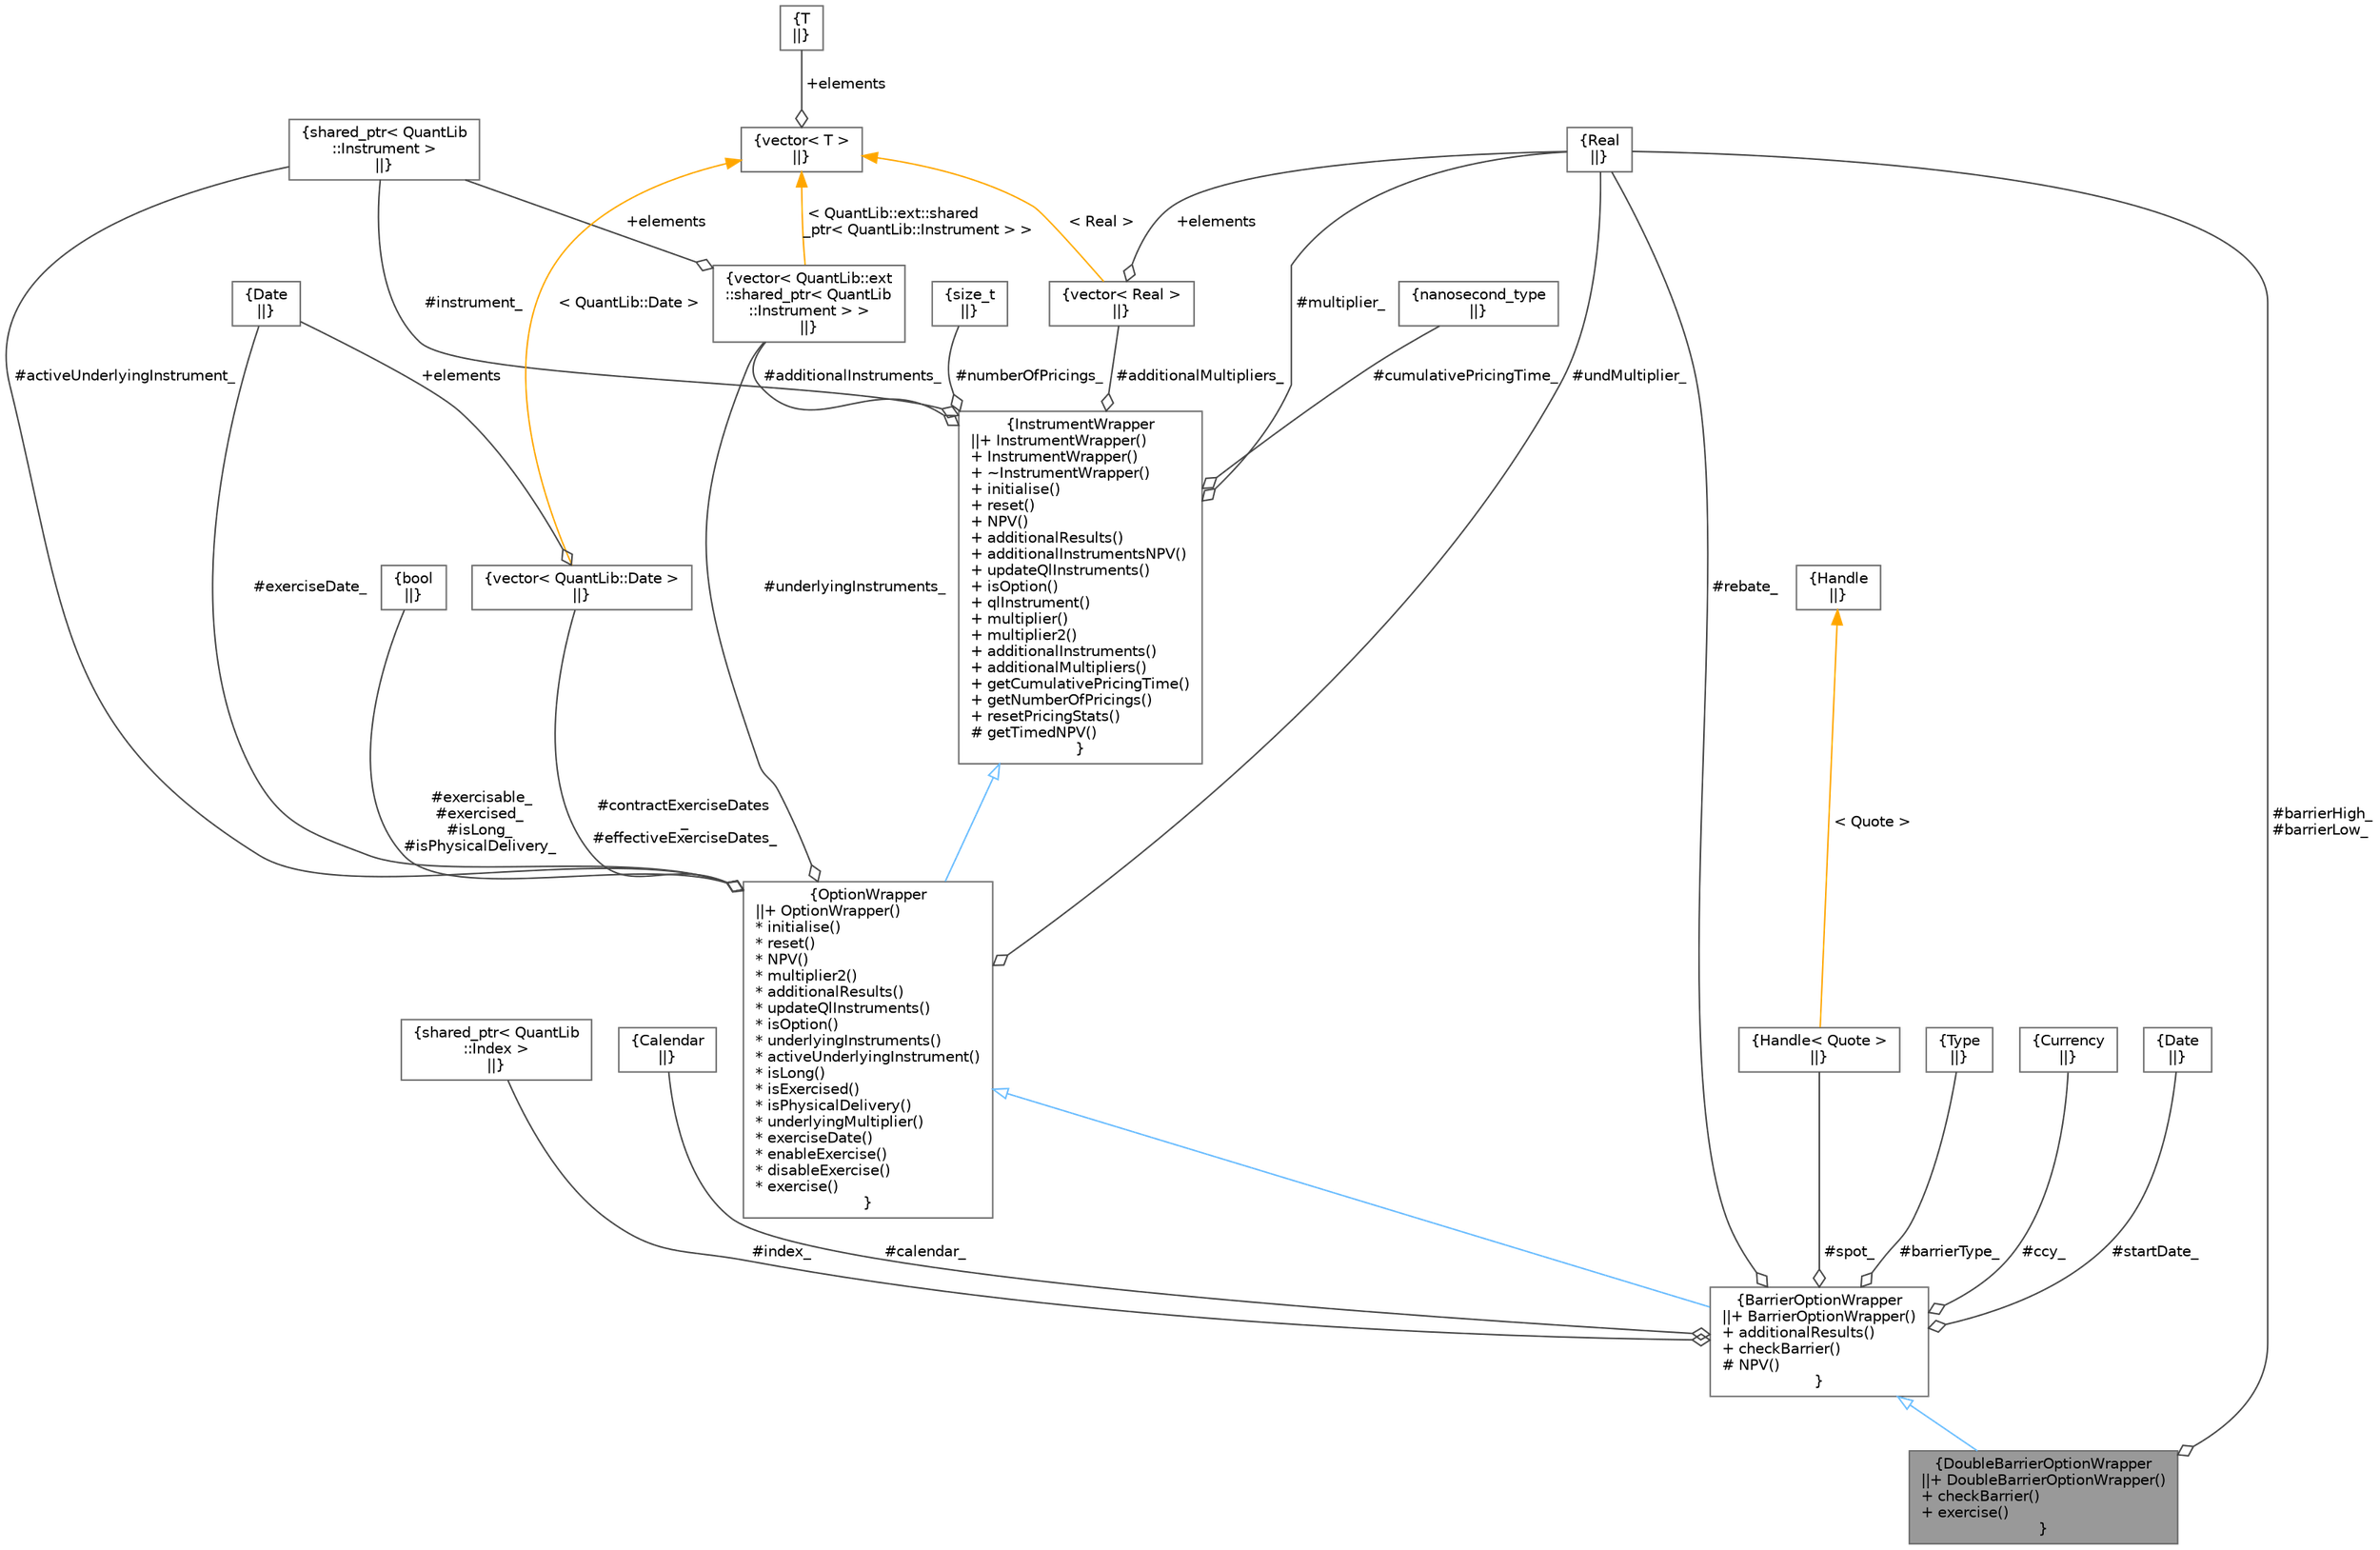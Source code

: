 digraph "DoubleBarrierOptionWrapper"
{
 // INTERACTIVE_SVG=YES
 // LATEX_PDF_SIZE
  bgcolor="transparent";
  edge [fontname=Helvetica,fontsize=10,labelfontname=Helvetica,labelfontsize=10];
  node [fontname=Helvetica,fontsize=10,shape=box,height=0.2,width=0.4];
  Node1 [label="{DoubleBarrierOptionWrapper\n||+ DoubleBarrierOptionWrapper()\l+ checkBarrier()\l+ exercise()\l}",height=0.2,width=0.4,color="gray40", fillcolor="grey60", style="filled", fontcolor="black",tooltip=" "];
  Node2 -> Node1 [dir="back",color="steelblue1",style="solid",arrowtail="onormal"];
  Node2 [label="{BarrierOptionWrapper\n||+ BarrierOptionWrapper()\l+ additionalResults()\l+ checkBarrier()\l# NPV()\l}",height=0.2,width=0.4,color="gray40", fillcolor="white", style="filled",URL="$classore_1_1data_1_1_barrier_option_wrapper.html",tooltip="Barrier Option Wrapper."];
  Node3 -> Node2 [dir="back",color="steelblue1",style="solid",arrowtail="onormal"];
  Node3 [label="{OptionWrapper\n||+ OptionWrapper()\l* initialise()\l* reset()\l* NPV()\l* multiplier2()\l* additionalResults()\l* updateQlInstruments()\l* isOption()\l* underlyingInstruments()\l* activeUnderlyingInstrument()\l* isLong()\l* isExercised()\l* isPhysicalDelivery()\l* underlyingMultiplier()\l* exerciseDate()\l* enableExercise()\l* disableExercise()\l* exercise()\l}",height=0.2,width=0.4,color="gray40", fillcolor="white", style="filled",URL="$classore_1_1data_1_1_option_wrapper.html",tooltip="Option Wrapper."];
  Node4 -> Node3 [dir="back",color="steelblue1",style="solid",arrowtail="onormal"];
  Node4 [label="{InstrumentWrapper\n||+ InstrumentWrapper()\l+ InstrumentWrapper()\l+ ~InstrumentWrapper()\l+ initialise()\l+ reset()\l+ NPV()\l+ additionalResults()\l+ additionalInstrumentsNPV()\l+ updateQlInstruments()\l+ isOption()\l+ qlInstrument()\l+ multiplier()\l+ multiplier2()\l+ additionalInstruments()\l+ additionalMultipliers()\l+ getCumulativePricingTime()\l+ getNumberOfPricings()\l+ resetPricingStats()\l# getTimedNPV()\l}",height=0.2,width=0.4,color="gray40", fillcolor="white", style="filled",URL="$classore_1_1data_1_1_instrument_wrapper.html",tooltip="Instrument Wrapper."];
  Node5 -> Node4 [color="grey25",style="solid",label=" #instrument_" ,arrowhead="odiamond"];
  Node5 [label="{shared_ptr\< QuantLib\l::Instrument \>\n||}",height=0.2,width=0.4,color="gray40", fillcolor="white", style="filled",tooltip=" "];
  Node6 -> Node4 [color="grey25",style="solid",label=" #multiplier_" ,arrowhead="odiamond"];
  Node6 [label="{Real\n||}",height=0.2,width=0.4,color="gray40", fillcolor="white", style="filled",tooltip=" "];
  Node7 -> Node4 [color="grey25",style="solid",label=" #additionalInstruments_" ,arrowhead="odiamond"];
  Node7 [label="{vector\< QuantLib::ext\l::shared_ptr\< QuantLib\l::Instrument \> \>\n||}",height=0.2,width=0.4,color="gray40", fillcolor="white", style="filled",tooltip=" "];
  Node5 -> Node7 [color="grey25",style="solid",label=" +elements" ,arrowhead="odiamond"];
  Node8 -> Node7 [dir="back",color="orange",style="solid",label=" \< QuantLib::ext::shared\l_ptr\< QuantLib::Instrument \> \>" ];
  Node8 [label="{vector\< T \>\n||}",height=0.2,width=0.4,color="gray40", fillcolor="white", style="filled",tooltip=" "];
  Node9 -> Node8 [color="grey25",style="solid",label=" +elements" ,arrowhead="odiamond"];
  Node9 [label="{T\n||}",height=0.2,width=0.4,color="gray40", fillcolor="white", style="filled",tooltip=" "];
  Node10 -> Node4 [color="grey25",style="solid",label=" #additionalMultipliers_" ,arrowhead="odiamond"];
  Node10 [label="{vector\< Real \>\n||}",height=0.2,width=0.4,color="gray40", fillcolor="white", style="filled",tooltip=" "];
  Node6 -> Node10 [color="grey25",style="solid",label=" +elements" ,arrowhead="odiamond"];
  Node8 -> Node10 [dir="back",color="orange",style="solid",label=" \< Real \>" ];
  Node11 -> Node4 [color="grey25",style="solid",label=" #numberOfPricings_" ,arrowhead="odiamond"];
  Node11 [label="{size_t\n||}",height=0.2,width=0.4,color="gray40", fillcolor="white", style="filled",tooltip=" "];
  Node12 -> Node4 [color="grey25",style="solid",label=" #cumulativePricingTime_" ,arrowhead="odiamond"];
  Node12 [label="{nanosecond_type\n||}",height=0.2,width=0.4,color="gray40", fillcolor="white", style="filled",tooltip=" "];
  Node13 -> Node3 [color="grey25",style="solid",label=" #exercisable_\n#exercised_\n#isLong_\n#isPhysicalDelivery_" ,arrowhead="odiamond"];
  Node13 [label="{bool\n||}",height=0.2,width=0.4,color="gray40", fillcolor="white", style="filled",URL="$classbool.html",tooltip=" "];
  Node14 -> Node3 [color="grey25",style="solid",label=" #contractExerciseDates\l_\n#effectiveExerciseDates_" ,arrowhead="odiamond"];
  Node14 [label="{vector\< QuantLib::Date \>\n||}",height=0.2,width=0.4,color="gray40", fillcolor="white", style="filled",tooltip=" "];
  Node15 -> Node14 [color="grey25",style="solid",label=" +elements" ,arrowhead="odiamond"];
  Node15 [label="{Date\n||}",height=0.2,width=0.4,color="gray40", fillcolor="white", style="filled",tooltip=" "];
  Node8 -> Node14 [dir="back",color="orange",style="solid",label=" \< QuantLib::Date \>" ];
  Node7 -> Node3 [color="grey25",style="solid",label=" #underlyingInstruments_" ,arrowhead="odiamond"];
  Node5 -> Node3 [color="grey25",style="solid",label=" #activeUnderlyingInstrument_" ,arrowhead="odiamond"];
  Node6 -> Node3 [color="grey25",style="solid",label=" #undMultiplier_" ,arrowhead="odiamond"];
  Node15 -> Node3 [color="grey25",style="solid",label=" #exerciseDate_" ,arrowhead="odiamond"];
  Node16 -> Node2 [color="grey25",style="solid",label=" #spot_" ,arrowhead="odiamond"];
  Node16 [label="{Handle\< Quote \>\n||}",height=0.2,width=0.4,color="gray40", fillcolor="white", style="filled",tooltip=" "];
  Node17 -> Node16 [dir="back",color="orange",style="solid",label=" \< Quote \>" ];
  Node17 [label="{Handle\n||}",height=0.2,width=0.4,color="gray40", fillcolor="white", style="filled",tooltip=" "];
  Node18 -> Node2 [color="grey25",style="solid",label=" #barrierType_" ,arrowhead="odiamond"];
  Node18 [label="{Type\n||}",height=0.2,width=0.4,color="gray40", fillcolor="white", style="filled",tooltip=" "];
  Node6 -> Node2 [color="grey25",style="solid",label=" #rebate_" ,arrowhead="odiamond"];
  Node19 -> Node2 [color="grey25",style="solid",label=" #ccy_" ,arrowhead="odiamond"];
  Node19 [label="{Currency\n||}",height=0.2,width=0.4,color="gray40", fillcolor="white", style="filled",tooltip=" "];
  Node20 -> Node2 [color="grey25",style="solid",label=" #startDate_" ,arrowhead="odiamond"];
  Node20 [label="{Date\n||}",height=0.2,width=0.4,color="gray40", fillcolor="white", style="filled",tooltip=" "];
  Node21 -> Node2 [color="grey25",style="solid",label=" #index_" ,arrowhead="odiamond"];
  Node21 [label="{shared_ptr\< QuantLib\l::Index \>\n||}",height=0.2,width=0.4,color="gray40", fillcolor="white", style="filled",tooltip=" "];
  Node22 -> Node2 [color="grey25",style="solid",label=" #calendar_" ,arrowhead="odiamond"];
  Node22 [label="{Calendar\n||}",height=0.2,width=0.4,color="gray40", fillcolor="white", style="filled",tooltip=" "];
  Node6 -> Node1 [color="grey25",style="solid",label=" #barrierHigh_\n#barrierLow_" ,arrowhead="odiamond"];
}
